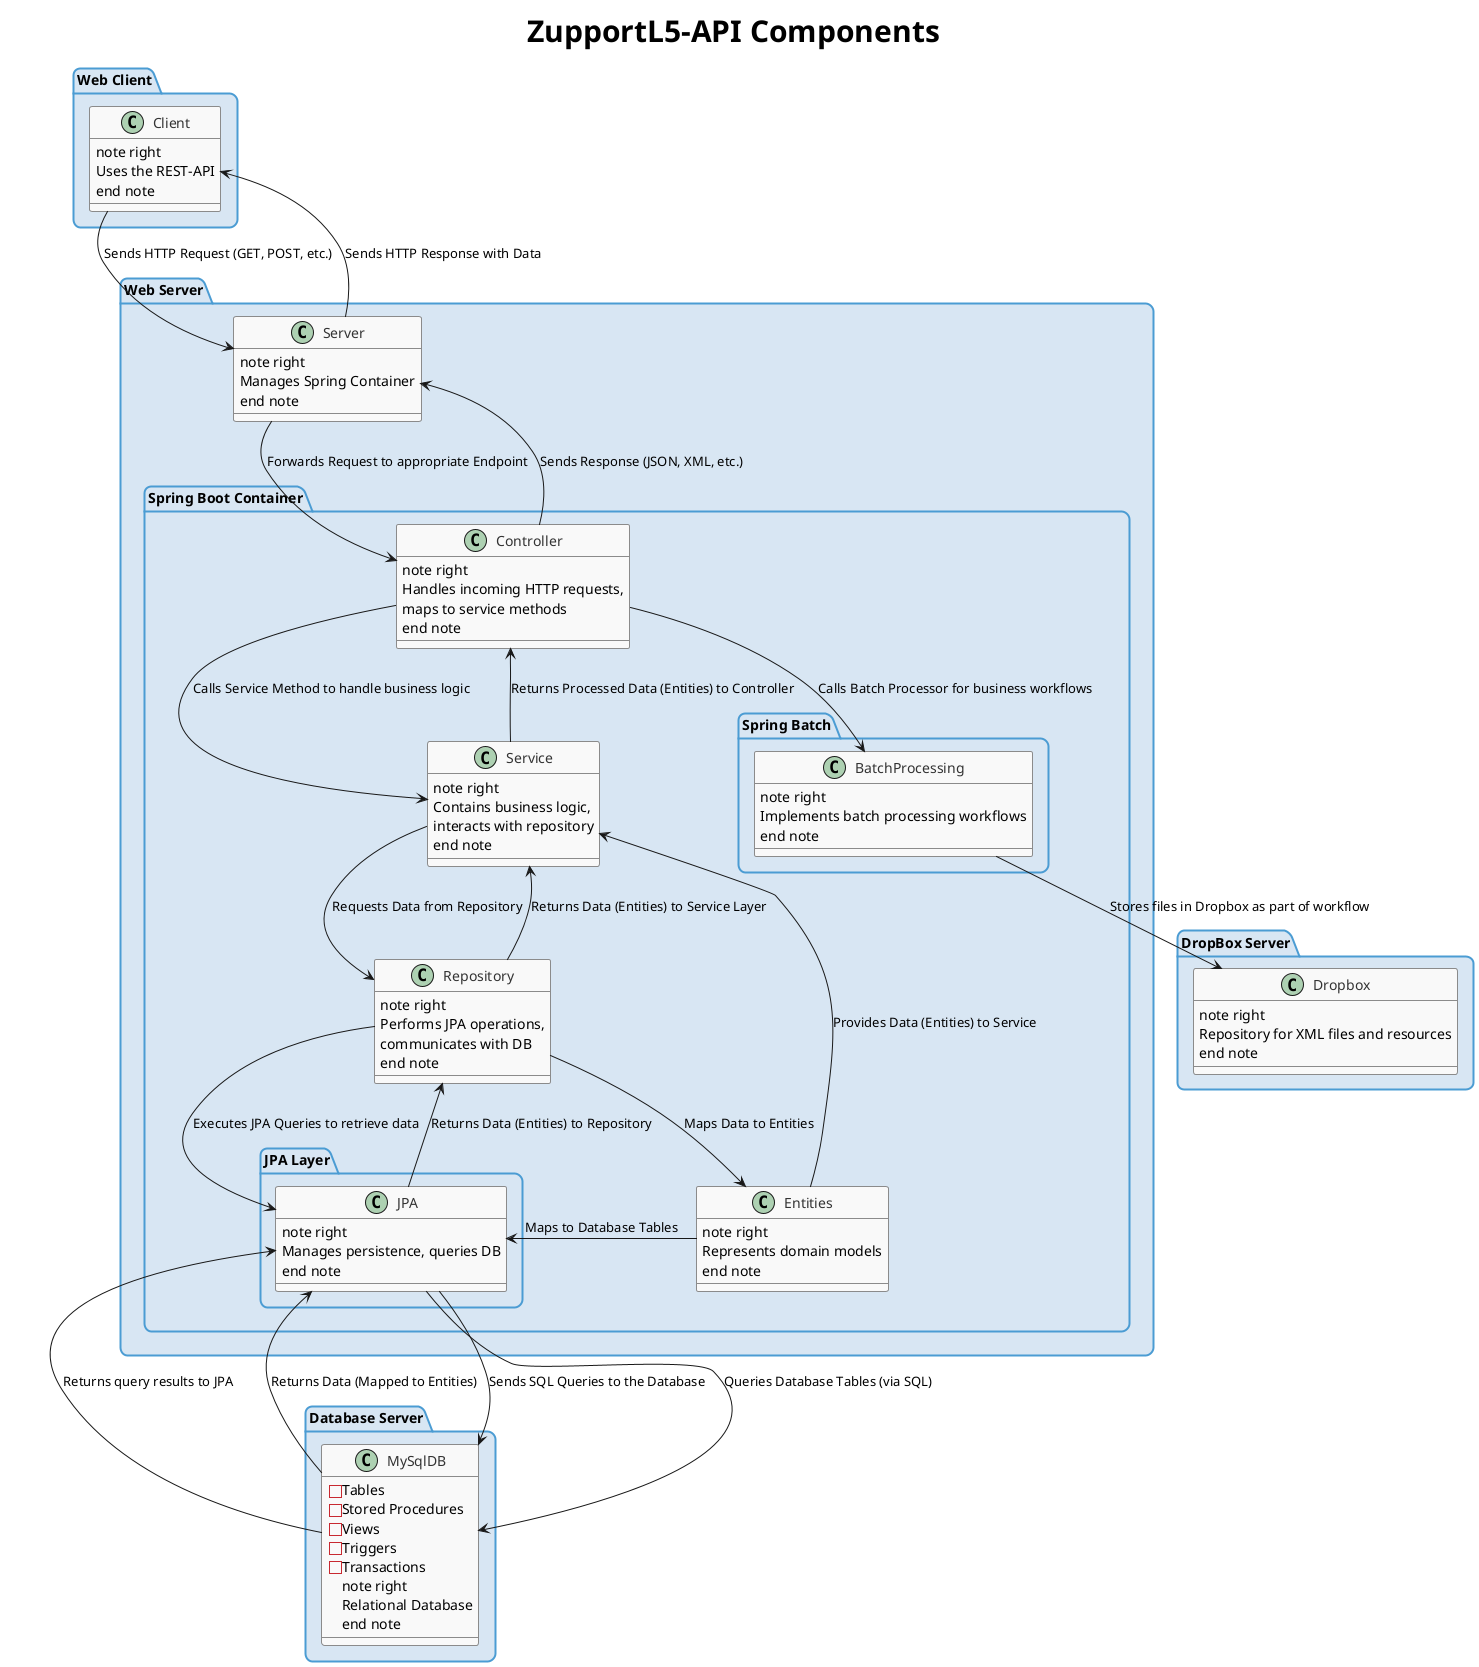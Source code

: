 @startuml
'-- Global styles
skinparam backgroundColor White
skinparam componentStyle uml2
skinparam classAttributeIconSize 16
skinparam classFontName "Helvetica, Arial, sans-serif"
skinparam classFontSize 14
skinparam classFontColor #333333

'-- Custom styles for packages
skinparam packageBackgroundColor #D8E6F3
skinparam packageBorderColor #4B9CD3
skinparam packageBorderThickness 2
skinparam packagePadding 10
skinparam packageRoundCorner 15

'-- Custom styles for classes
skinparam classBackgroundColor #F9F9F9
skinparam classBorderColor #8B8B8B
skinparam classBorderThickness 1
skinparam classRoundCorner 10
skinparam classShadowing true
skinparam classStereotypeFontColor #4A4A4A
skinparam classStereotypeFontSize 12
skinparam classStereotypeFontName "Arial"

'-- Title style
skinparam titleFontName "Arial"
skinparam titleFontSize 30
skinparam titleAlignment center
skinparam titleFontStyle bold


'-- Title for the diagram
title ZupportL5-API Components

'-- Define Web Client package
package "Web Client" { 
    class Client {
        note right
            Uses the REST-API
        end note        
    }
}

'-- Define Database Server package
package "Database Server" { 
    class MySqlDB {
        - Tables
        - Stored Procedures
        - Views
        - Triggers
        - Transactions
        note right
            Relational Database
        end note        
    }
}

'-- Define DropBox Server package
package "DropBox Server" { 
    class Dropbox {
        note right
            Repository for XML files and resources
        end note        
    }
}

'-- Define Web Server package
package "Web Server" { 
    class Server {
        note right
            Manages Spring Container
        end note
    }

    package "Spring Boot Container" {
        class Controller {
            note right
                Handles incoming HTTP requests,
                maps to service methods
            end note
        }

        class Service {
            note right
                Contains business logic,
                interacts with repository
            end note
        }

        class Repository {
            note right
                Performs JPA operations,
                communicates with DB
            end note
        }

        class Entities {
            note right
                Represents domain models
            end note
        }

        package "JPA Layer" {
            class JPA {
                note right
                    Manages persistence, queries DB
                end note
            }
        }      

        package "Spring Batch" {
            class BatchProcessing {
                note right
                    Implements batch processing workflows
                end note
            }
        }           
    }
}

'-- Interactions
Client --> Server : Sends HTTP Request (GET, POST, etc.)
Server --> Controller : Forwards Request to appropriate Endpoint
Controller --> Service : Calls Service Method to handle business logic
Controller --> BatchProcessing : Calls Batch Processor for business workflows
BatchProcessing --> Dropbox : Stores files in Dropbox as part of workflow
Service --> Repository : Requests Data from Repository
Repository --> JPA : Executes JPA Queries to retrieve data
JPA --> MySqlDB : Sends SQL Queries to the Database
MySqlDB --> JPA : Returns query results to JPA
JPA --> Repository : Returns Data (Entities) to Repository
Repository --> Entities : Maps Data to Entities
Entities --> Service : Provides Data (Entities) to Service
Repository --> Service : Returns Data (Entities) to Service Layer
Service --> Controller : Returns Processed Data (Entities) to Controller
Controller --> Server : Sends Response (JSON, XML, etc.)
Server --> Client : Sends HTTP Response with Data

' Additional relationships
Entities --> JPA : Maps to Database Tables
JPA --> MySqlDB : Queries Database Tables (via SQL)
MySqlDB --> JPA : Returns Data (Mapped to Entities)
@enduml
